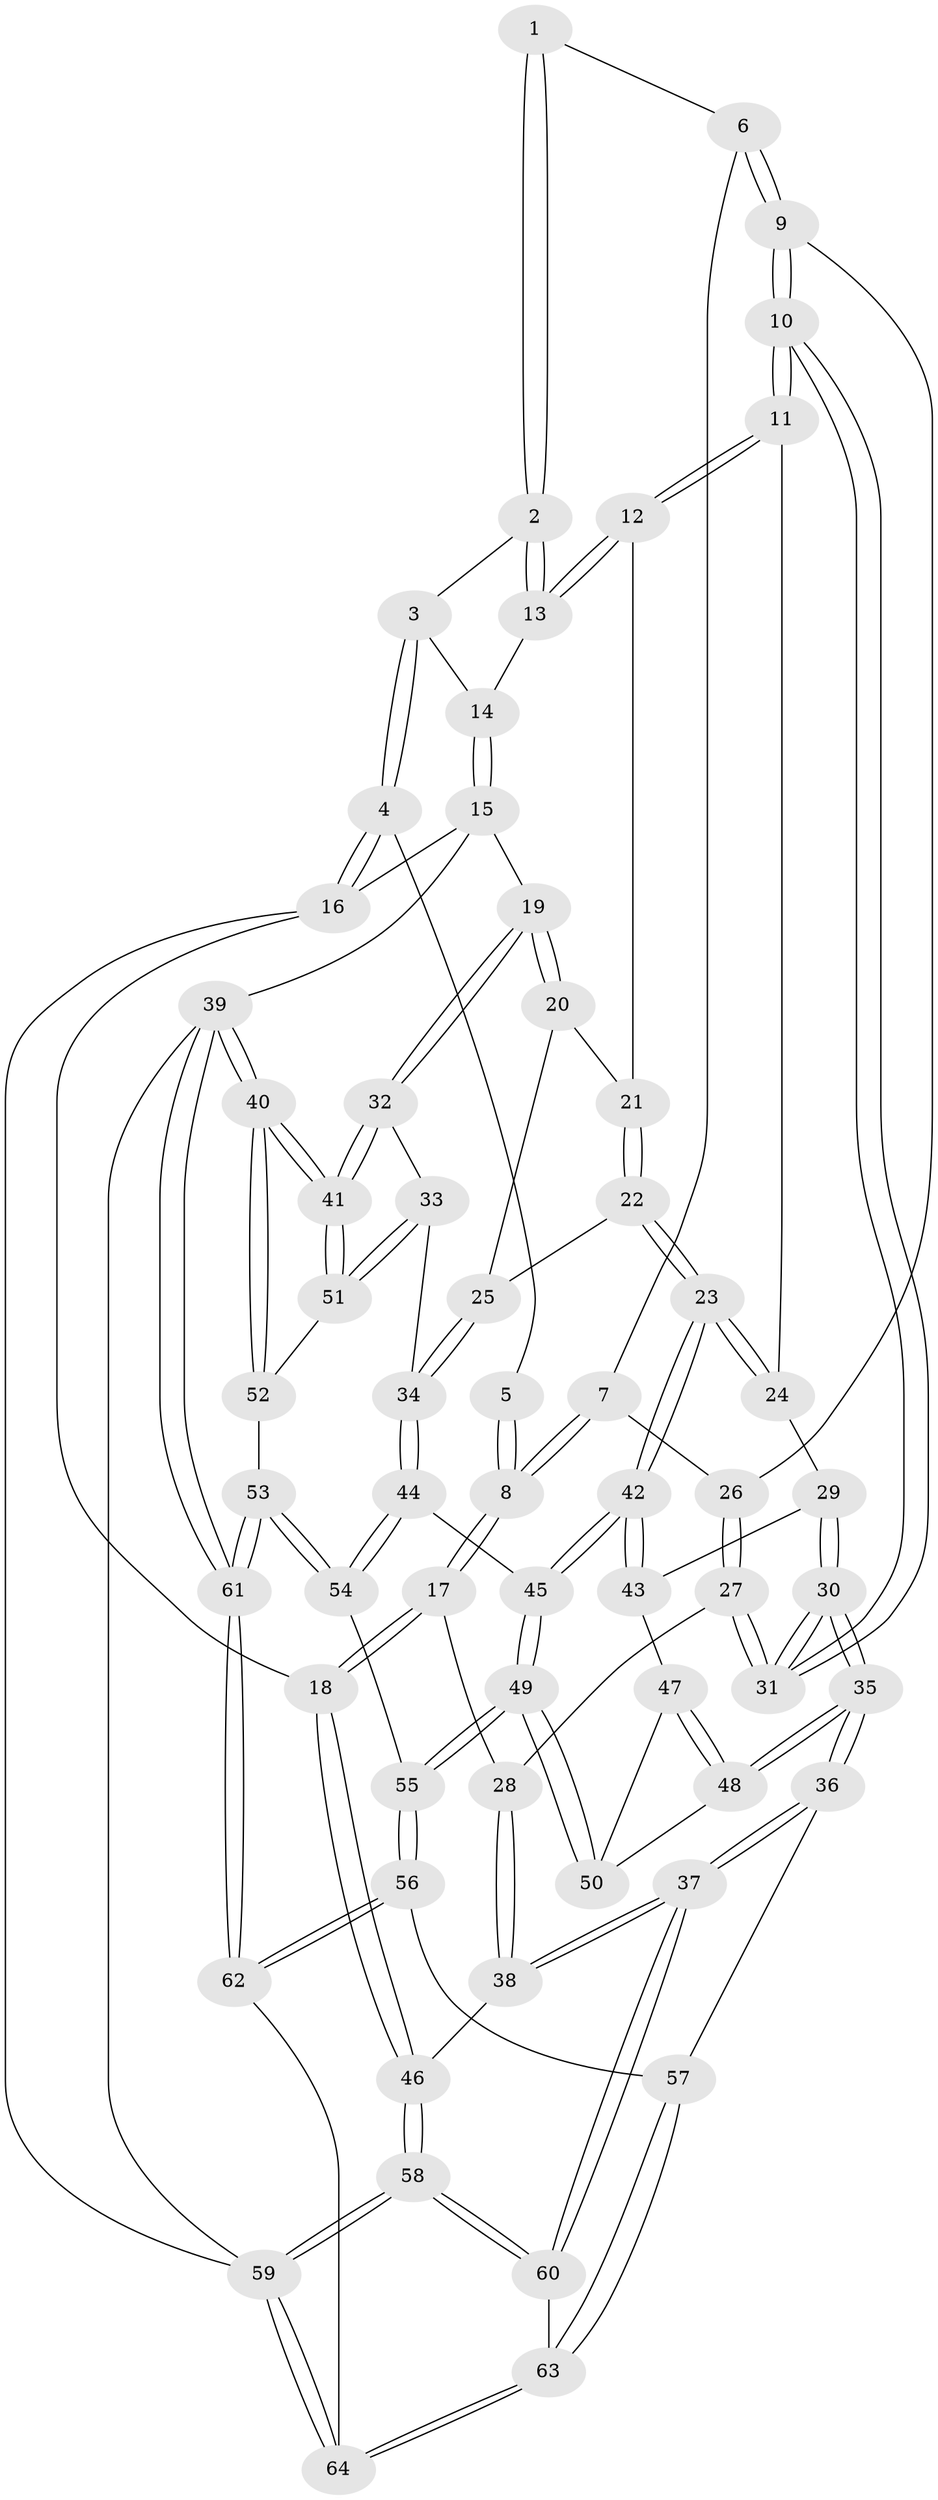 // Generated by graph-tools (version 1.1) at 2025/38/03/09/25 02:38:28]
// undirected, 64 vertices, 157 edges
graph export_dot {
graph [start="1"]
  node [color=gray90,style=filled];
  1 [pos="+0.22686997351712598+0.16355154666266156"];
  2 [pos="+0.4457328243093114+0.09186236088928627"];
  3 [pos="+0.42781029236437124+0"];
  4 [pos="+0+0"];
  5 [pos="+0.10752090300786968+0.08895311943198791"];
  6 [pos="+0.22867194433301596+0.18630144265610407"];
  7 [pos="+0.13194556258982176+0.3403760410286581"];
  8 [pos="+0.12679249185454222+0.3411464335561657"];
  9 [pos="+0.3324913108803741+0.35000573454829687"];
  10 [pos="+0.37522632371847225+0.36023604034667994"];
  11 [pos="+0.4625273685918428+0.2862071469801543"];
  12 [pos="+0.5113092567744689+0.23038255302946434"];
  13 [pos="+0.5107396740144824+0.22776519459397304"];
  14 [pos="+1+0"];
  15 [pos="+1+0"];
  16 [pos="+0+0"];
  17 [pos="+0.03235171046374871+0.39945002747339065"];
  18 [pos="+0+0.44328161082764084"];
  19 [pos="+1+0.018261298267531735"];
  20 [pos="+0.8813991076804738+0.23623855842373562"];
  21 [pos="+0.5666323701737913+0.2549120247198047"];
  22 [pos="+0.6621067478642713+0.45990499554704994"];
  23 [pos="+0.6547723434275835+0.4814483357445044"];
  24 [pos="+0.5324595392675527+0.45005532847110197"];
  25 [pos="+0.808058101341806+0.41885618043841044"];
  26 [pos="+0.2526085334956552+0.35506579512113096"];
  27 [pos="+0.20449543109228902+0.4883151580673684"];
  28 [pos="+0.17711456546418883+0.4926007351582123"];
  29 [pos="+0.5248248929189424+0.5120779264490358"];
  30 [pos="+0.37215531635594407+0.5435419984744033"];
  31 [pos="+0.37024657957887736+0.5352978690250306"];
  32 [pos="+1+0.2880793407630641"];
  33 [pos="+0.8687668063295637+0.5435606035959553"];
  34 [pos="+0.8554436923678407+0.5381430632157213"];
  35 [pos="+0.36549021977411533+0.6124213175177403"];
  36 [pos="+0.3596933889122248+0.6292193816944376"];
  37 [pos="+0.20336300911022032+0.6972161442232226"];
  38 [pos="+0.18284850180564596+0.677365741722506"];
  39 [pos="+1+1"];
  40 [pos="+1+0.6570934932497129"];
  41 [pos="+1+0.6305089890227219"];
  42 [pos="+0.6479271826436651+0.5163048124715455"];
  43 [pos="+0.582606905900446+0.5263927585409466"];
  44 [pos="+0.7971760012370942+0.5720221546016057"];
  45 [pos="+0.6619708959953183+0.5482056108206351"];
  46 [pos="+0+0.48477477304721883"];
  47 [pos="+0.5487487186218856+0.5779755925797305"];
  48 [pos="+0.43412677251272697+0.6082948576741464"];
  49 [pos="+0.6409260181619398+0.6786273825514729"];
  50 [pos="+0.5656020421579232+0.6255314021690229"];
  51 [pos="+0.8830519326217146+0.5613011290126027"];
  52 [pos="+0.8993471986508645+0.7226533055666949"];
  53 [pos="+0.8483148823785578+0.7748506398394293"];
  54 [pos="+0.760248146963795+0.719703679673442"];
  55 [pos="+0.6450187900696265+0.7106300122910014"];
  56 [pos="+0.5696813780630309+0.7904300212748925"];
  57 [pos="+0.44039957056967477+0.7316173578095544"];
  58 [pos="+0+0.8875656937274313"];
  59 [pos="+0+1"];
  60 [pos="+0.17861095435235427+0.7798625176808197"];
  61 [pos="+0.8943520449122874+1"];
  62 [pos="+0.6142381454807652+1"];
  63 [pos="+0.2711183550732602+1"];
  64 [pos="+0.2815722761527874+1"];
  1 -- 2;
  1 -- 2;
  1 -- 6;
  2 -- 3;
  2 -- 13;
  2 -- 13;
  3 -- 4;
  3 -- 4;
  3 -- 14;
  4 -- 5;
  4 -- 16;
  4 -- 16;
  5 -- 8;
  5 -- 8;
  6 -- 7;
  6 -- 9;
  6 -- 9;
  7 -- 8;
  7 -- 8;
  7 -- 26;
  8 -- 17;
  8 -- 17;
  9 -- 10;
  9 -- 10;
  9 -- 26;
  10 -- 11;
  10 -- 11;
  10 -- 31;
  10 -- 31;
  11 -- 12;
  11 -- 12;
  11 -- 24;
  12 -- 13;
  12 -- 13;
  12 -- 21;
  13 -- 14;
  14 -- 15;
  14 -- 15;
  15 -- 16;
  15 -- 19;
  15 -- 39;
  16 -- 18;
  16 -- 59;
  17 -- 18;
  17 -- 18;
  17 -- 28;
  18 -- 46;
  18 -- 46;
  19 -- 20;
  19 -- 20;
  19 -- 32;
  19 -- 32;
  20 -- 21;
  20 -- 25;
  21 -- 22;
  21 -- 22;
  22 -- 23;
  22 -- 23;
  22 -- 25;
  23 -- 24;
  23 -- 24;
  23 -- 42;
  23 -- 42;
  24 -- 29;
  25 -- 34;
  25 -- 34;
  26 -- 27;
  26 -- 27;
  27 -- 28;
  27 -- 31;
  27 -- 31;
  28 -- 38;
  28 -- 38;
  29 -- 30;
  29 -- 30;
  29 -- 43;
  30 -- 31;
  30 -- 31;
  30 -- 35;
  30 -- 35;
  32 -- 33;
  32 -- 41;
  32 -- 41;
  33 -- 34;
  33 -- 51;
  33 -- 51;
  34 -- 44;
  34 -- 44;
  35 -- 36;
  35 -- 36;
  35 -- 48;
  35 -- 48;
  36 -- 37;
  36 -- 37;
  36 -- 57;
  37 -- 38;
  37 -- 38;
  37 -- 60;
  37 -- 60;
  38 -- 46;
  39 -- 40;
  39 -- 40;
  39 -- 61;
  39 -- 61;
  39 -- 59;
  40 -- 41;
  40 -- 41;
  40 -- 52;
  40 -- 52;
  41 -- 51;
  41 -- 51;
  42 -- 43;
  42 -- 43;
  42 -- 45;
  42 -- 45;
  43 -- 47;
  44 -- 45;
  44 -- 54;
  44 -- 54;
  45 -- 49;
  45 -- 49;
  46 -- 58;
  46 -- 58;
  47 -- 48;
  47 -- 48;
  47 -- 50;
  48 -- 50;
  49 -- 50;
  49 -- 50;
  49 -- 55;
  49 -- 55;
  51 -- 52;
  52 -- 53;
  53 -- 54;
  53 -- 54;
  53 -- 61;
  53 -- 61;
  54 -- 55;
  55 -- 56;
  55 -- 56;
  56 -- 57;
  56 -- 62;
  56 -- 62;
  57 -- 63;
  57 -- 63;
  58 -- 59;
  58 -- 59;
  58 -- 60;
  58 -- 60;
  59 -- 64;
  59 -- 64;
  60 -- 63;
  61 -- 62;
  61 -- 62;
  62 -- 64;
  63 -- 64;
  63 -- 64;
}
